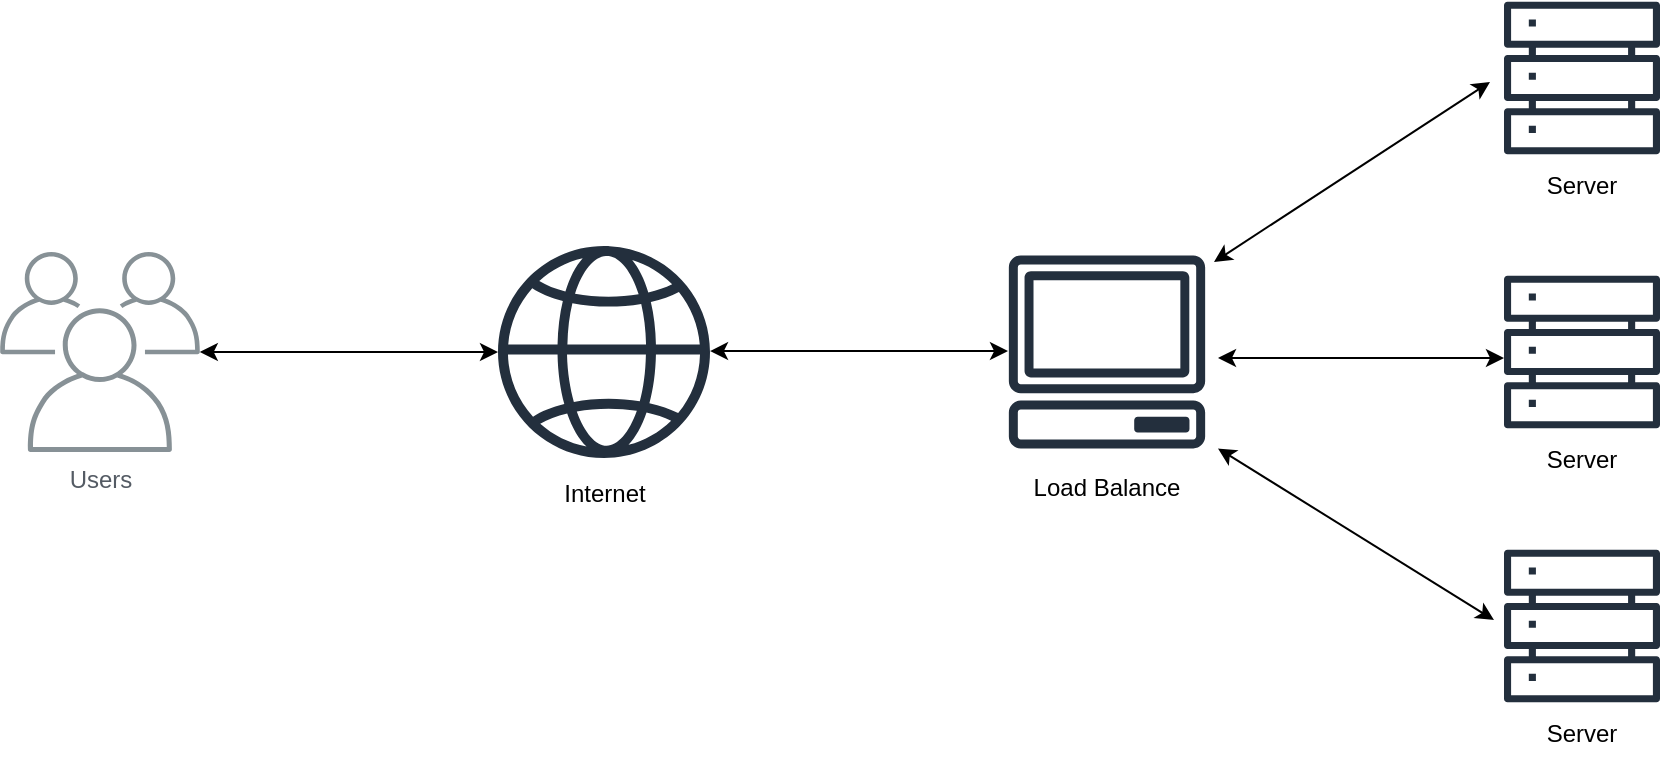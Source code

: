 <mxfile version="24.7.6">
  <diagram name="Trang-1" id="hWV76w_24OCX6BgP3KhN">
    <mxGraphModel dx="1462" dy="547" grid="0" gridSize="10" guides="1" tooltips="1" connect="1" arrows="1" fold="1" page="0" pageScale="1" pageWidth="827" pageHeight="1169" math="0" shadow="0">
      <root>
        <mxCell id="0" />
        <mxCell id="1" parent="0" />
        <mxCell id="nFBT9ER7ymyyQg6k77b6-5" value="Users" style="sketch=0;outlineConnect=0;gradientColor=none;fontColor=#545B64;strokeColor=none;fillColor=#879196;dashed=0;verticalLabelPosition=bottom;verticalAlign=top;align=center;html=1;fontSize=12;fontStyle=0;aspect=fixed;shape=mxgraph.aws4.illustration_users;pointerEvents=1" vertex="1" parent="1">
          <mxGeometry x="-8" y="266" width="100" height="100" as="geometry" />
        </mxCell>
        <mxCell id="nFBT9ER7ymyyQg6k77b6-6" value="" style="sketch=0;outlineConnect=0;fontColor=#232F3E;gradientColor=none;fillColor=#232F3D;strokeColor=none;dashed=0;verticalLabelPosition=bottom;verticalAlign=top;align=center;html=1;fontSize=12;fontStyle=0;aspect=fixed;pointerEvents=1;shape=mxgraph.aws4.globe;" vertex="1" parent="1">
          <mxGeometry x="241" y="263" width="106" height="106" as="geometry" />
        </mxCell>
        <mxCell id="nFBT9ER7ymyyQg6k77b6-7" value="" style="sketch=0;outlineConnect=0;fontColor=#232F3E;gradientColor=none;fillColor=#232F3D;strokeColor=none;dashed=0;verticalLabelPosition=bottom;verticalAlign=top;align=center;html=1;fontSize=12;fontStyle=0;aspect=fixed;pointerEvents=1;shape=mxgraph.aws4.client;" vertex="1" parent="1">
          <mxGeometry x="496" y="267.77" width="99" height="96.46" as="geometry" />
        </mxCell>
        <mxCell id="nFBT9ER7ymyyQg6k77b6-8" value="" style="sketch=0;outlineConnect=0;fontColor=#232F3E;gradientColor=none;fillColor=#232F3D;strokeColor=none;dashed=0;verticalLabelPosition=bottom;verticalAlign=top;align=center;html=1;fontSize=12;fontStyle=0;aspect=fixed;pointerEvents=1;shape=mxgraph.aws4.servers;" vertex="1" parent="1">
          <mxGeometry x="744" y="140" width="78" height="78" as="geometry" />
        </mxCell>
        <mxCell id="nFBT9ER7ymyyQg6k77b6-9" value="" style="sketch=0;outlineConnect=0;fontColor=#232F3E;gradientColor=none;fillColor=#232F3D;strokeColor=none;dashed=0;verticalLabelPosition=bottom;verticalAlign=top;align=center;html=1;fontSize=12;fontStyle=0;aspect=fixed;pointerEvents=1;shape=mxgraph.aws4.servers;" vertex="1" parent="1">
          <mxGeometry x="744" y="277" width="78" height="78" as="geometry" />
        </mxCell>
        <mxCell id="nFBT9ER7ymyyQg6k77b6-10" value="" style="sketch=0;outlineConnect=0;fontColor=#232F3E;gradientColor=none;fillColor=#232F3D;strokeColor=none;dashed=0;verticalLabelPosition=bottom;verticalAlign=top;align=center;html=1;fontSize=12;fontStyle=0;aspect=fixed;pointerEvents=1;shape=mxgraph.aws4.servers;" vertex="1" parent="1">
          <mxGeometry x="744" y="414" width="78" height="78" as="geometry" />
        </mxCell>
        <mxCell id="nFBT9ER7ymyyQg6k77b6-11" value="Server" style="text;html=1;align=center;verticalAlign=middle;whiteSpace=wrap;rounded=0;" vertex="1" parent="1">
          <mxGeometry x="753" y="218" width="60" height="30" as="geometry" />
        </mxCell>
        <mxCell id="nFBT9ER7ymyyQg6k77b6-12" value="Server" style="text;html=1;align=center;verticalAlign=middle;whiteSpace=wrap;rounded=0;" vertex="1" parent="1">
          <mxGeometry x="753" y="355" width="60" height="30" as="geometry" />
        </mxCell>
        <mxCell id="nFBT9ER7ymyyQg6k77b6-13" value="Server" style="text;html=1;align=center;verticalAlign=middle;whiteSpace=wrap;rounded=0;" vertex="1" parent="1">
          <mxGeometry x="753" y="492" width="60" height="30" as="geometry" />
        </mxCell>
        <mxCell id="nFBT9ER7ymyyQg6k77b6-14" value="Load Balance" style="text;html=1;align=center;verticalAlign=middle;whiteSpace=wrap;rounded=0;" vertex="1" parent="1">
          <mxGeometry x="503.25" y="369" width="84.5" height="30" as="geometry" />
        </mxCell>
        <mxCell id="nFBT9ER7ymyyQg6k77b6-16" value="" style="endArrow=classic;startArrow=classic;html=1;rounded=0;" edge="1" parent="1" source="nFBT9ER7ymyyQg6k77b6-5" target="nFBT9ER7ymyyQg6k77b6-6">
          <mxGeometry width="50" height="50" relative="1" as="geometry">
            <mxPoint x="152" y="358" as="sourcePoint" />
            <mxPoint x="202" y="308" as="targetPoint" />
          </mxGeometry>
        </mxCell>
        <mxCell id="nFBT9ER7ymyyQg6k77b6-17" value="" style="endArrow=classic;startArrow=classic;html=1;rounded=0;" edge="1" parent="1">
          <mxGeometry width="50" height="50" relative="1" as="geometry">
            <mxPoint x="347" y="315.55" as="sourcePoint" />
            <mxPoint x="496" y="315.55" as="targetPoint" />
          </mxGeometry>
        </mxCell>
        <mxCell id="nFBT9ER7ymyyQg6k77b6-18" value="" style="endArrow=classic;startArrow=classic;html=1;rounded=0;" edge="1" parent="1">
          <mxGeometry width="50" height="50" relative="1" as="geometry">
            <mxPoint x="599" y="271" as="sourcePoint" />
            <mxPoint x="737" y="181" as="targetPoint" />
          </mxGeometry>
        </mxCell>
        <mxCell id="nFBT9ER7ymyyQg6k77b6-20" value="" style="endArrow=classic;startArrow=classic;html=1;rounded=0;" edge="1" parent="1">
          <mxGeometry width="50" height="50" relative="1" as="geometry">
            <mxPoint x="601" y="319" as="sourcePoint" />
            <mxPoint x="744" y="319" as="targetPoint" />
          </mxGeometry>
        </mxCell>
        <mxCell id="nFBT9ER7ymyyQg6k77b6-21" value="" style="endArrow=classic;startArrow=classic;html=1;rounded=0;" edge="1" parent="1">
          <mxGeometry width="50" height="50" relative="1" as="geometry">
            <mxPoint x="601" y="364.23" as="sourcePoint" />
            <mxPoint x="739" y="450" as="targetPoint" />
          </mxGeometry>
        </mxCell>
        <mxCell id="nFBT9ER7ymyyQg6k77b6-22" value="Internet" style="text;html=1;align=center;verticalAlign=middle;whiteSpace=wrap;rounded=0;" vertex="1" parent="1">
          <mxGeometry x="251.75" y="372" width="84.5" height="30" as="geometry" />
        </mxCell>
      </root>
    </mxGraphModel>
  </diagram>
</mxfile>
